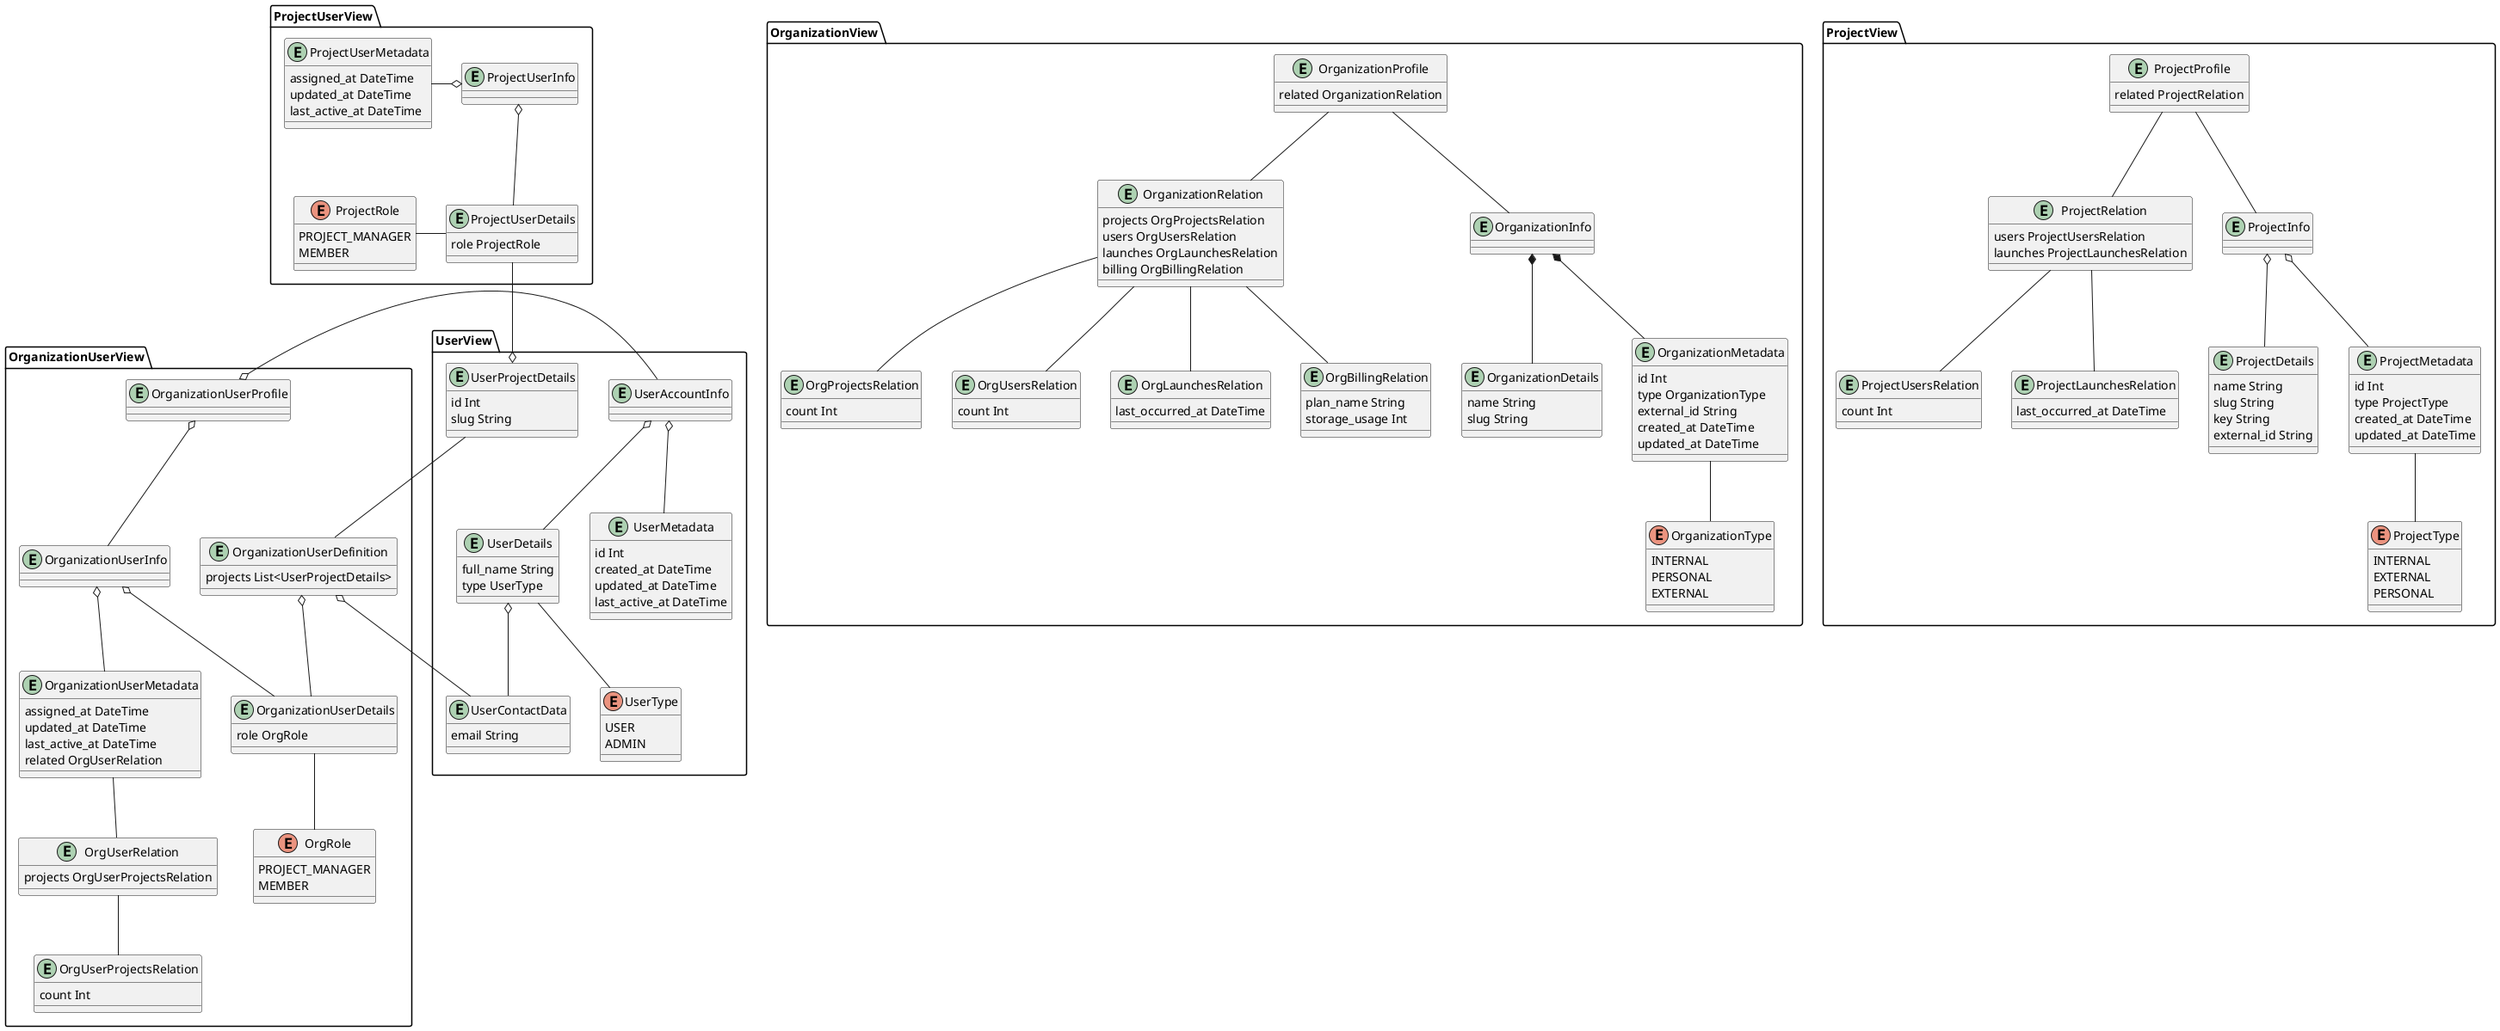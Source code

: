 ---
stoplight-id: dp15zhxks2i84
---

@startuml organizational-entities

'skinparam linetype ortho

package OrganizationView {
  entity OrganizationProfile {
    related OrganizationRelation
  }
  
  entity OrganizationInfo
  OrganizationInfo -up- OrganizationProfile
  
  entity OrganizationDetails {
    name String
    slug String
  }
  OrganizationInfo *-- OrganizationDetails

  entity OrganizationMetadata {
    id Int
    type OrganizationType
    external_id String
    created_at DateTime
    updated_at DateTime
  }
  OrganizationInfo *-- OrganizationMetadata

  entity OrganizationRelation {
    projects OrgProjectsRelation
    users OrgUsersRelation
    launches OrgLaunchesRelation
    billing OrgBillingRelation
  }
  OrganizationRelation -up- OrganizationProfile

  entity OrgProjectsRelation {
    count Int
  }
  OrgProjectsRelation -up- OrganizationRelation

  entity OrgUsersRelation {
    count Int
  }
  OrgUsersRelation -up- OrganizationRelation

  entity OrgLaunchesRelation {
    last_occurred_at DateTime
  }
  OrgLaunchesRelation -up- OrganizationRelation

  entity OrgBillingRelation {
    plan_name String
    storage_usage Int
  }
  OrgBillingRelation -up- OrganizationRelation

  enum OrganizationType {
    INTERNAL
    PERSONAL
    EXTERNAL
  }
  OrganizationMetadata -- OrganizationType
}

package OrganizationUserView {
  entity OrganizationUserProfile

  entity OrganizationUserInfo
  OrganizationUserInfo -up-o OrganizationUserProfile

  entity OrganizationUserDetails {
    role OrgRole
  }
  OrganizationUserDetails -up-o OrganizationUserInfo

  enum OrgRole {
    PROJECT_MANAGER
    MEMBER
  }
  OrgRole -up- OrganizationUserDetails

  entity OrganizationUserMetadata {
    assigned_at DateTime
    updated_at DateTime
    last_active_at DateTime
    related OrgUserRelation
  }
  OrganizationUserMetadata -up-o OrganizationUserInfo

  entity OrgUserRelation {
    projects OrgUserProjectsRelation
  }
  OrgUserRelation -up- OrganizationUserMetadata
  
  entity OrgUserProjectsRelation {
    count Int
  }
  OrgUserProjectsRelation -up- OrgUserRelation

  entity OrganizationUserDefinition {
    projects List<UserProjectDetails>
  }
  OrganizationUserDefinition o-- OrganizationUserDetails 
}

package UserView {
  entity UserAccountInfo
  UserAccountInfo --o OrganizationUserProfile

  entity UserDetails {
    full_name String
    type UserType
  }
  UserDetails -up-o UserAccountInfo

  entity UserContactData {
    email String
  }
  UserContactData -up-o UserDetails
  UserContactData -up-o OrganizationUserDefinition
 
  entity UserMetadata {
    id Int
    created_at DateTime
    updated_at DateTime
    last_active_at DateTime
  }
  UserMetadata -up-o UserAccountInfo

  enum UserType {
    USER
    ADMIN
  }
  UserType -up- UserDetails

  entity UserProjectDetails {
    id Int
    slug String
  }
  UserProjectDetails -- OrganizationUserDefinition
}

package ProjectView {
  entity ProjectProfile {
    related ProjectRelation
  }
  
  entity ProjectInfo
  ProjectInfo -up- ProjectProfile

  entity ProjectDetails {
    name String
    slug String
    key String
    external_id String
  }
  ProjectDetails -up-o ProjectInfo

  entity ProjectMetadata {
    id Int
    type ProjectType
    created_at DateTime
    updated_at DateTime
  }
  ProjectInfo o-- ProjectMetadata

  enum ProjectType {
    INTERNAL
    EXTERNAL
    PERSONAL
  }
  ProjectMetadata -- ProjectType

  entity ProjectRelation {
    users ProjectUsersRelation
    launches ProjectLaunchesRelation
  }
  ProjectRelation -up- ProjectProfile

  entity ProjectUsersRelation {
    count Int
  }
  ProjectUsersRelation -up- ProjectRelation

  entity ProjectLaunchesRelation {
    last_occurred_at DateTime
  }
  ProjectLaunchesRelation -up- ProjectRelation
}

package ProjectUserView {
  entity ProjectUserInfo

  entity ProjectUserDetails {
    role ProjectRole
  }
  ProjectUserDetails -up-o ProjectUserInfo
  ProjectUserDetails --o UserProjectDetails

  enum ProjectRole {
    PROJECT_MANAGER
    MEMBER
  }
  ProjectRole -right- ProjectUserDetails

  entity ProjectUserMetadata {
    assigned_at DateTime
    updated_at DateTime
    last_active_at DateTime
  }
  ProjectUserMetadata -right-o ProjectUserInfo
}

@enduml